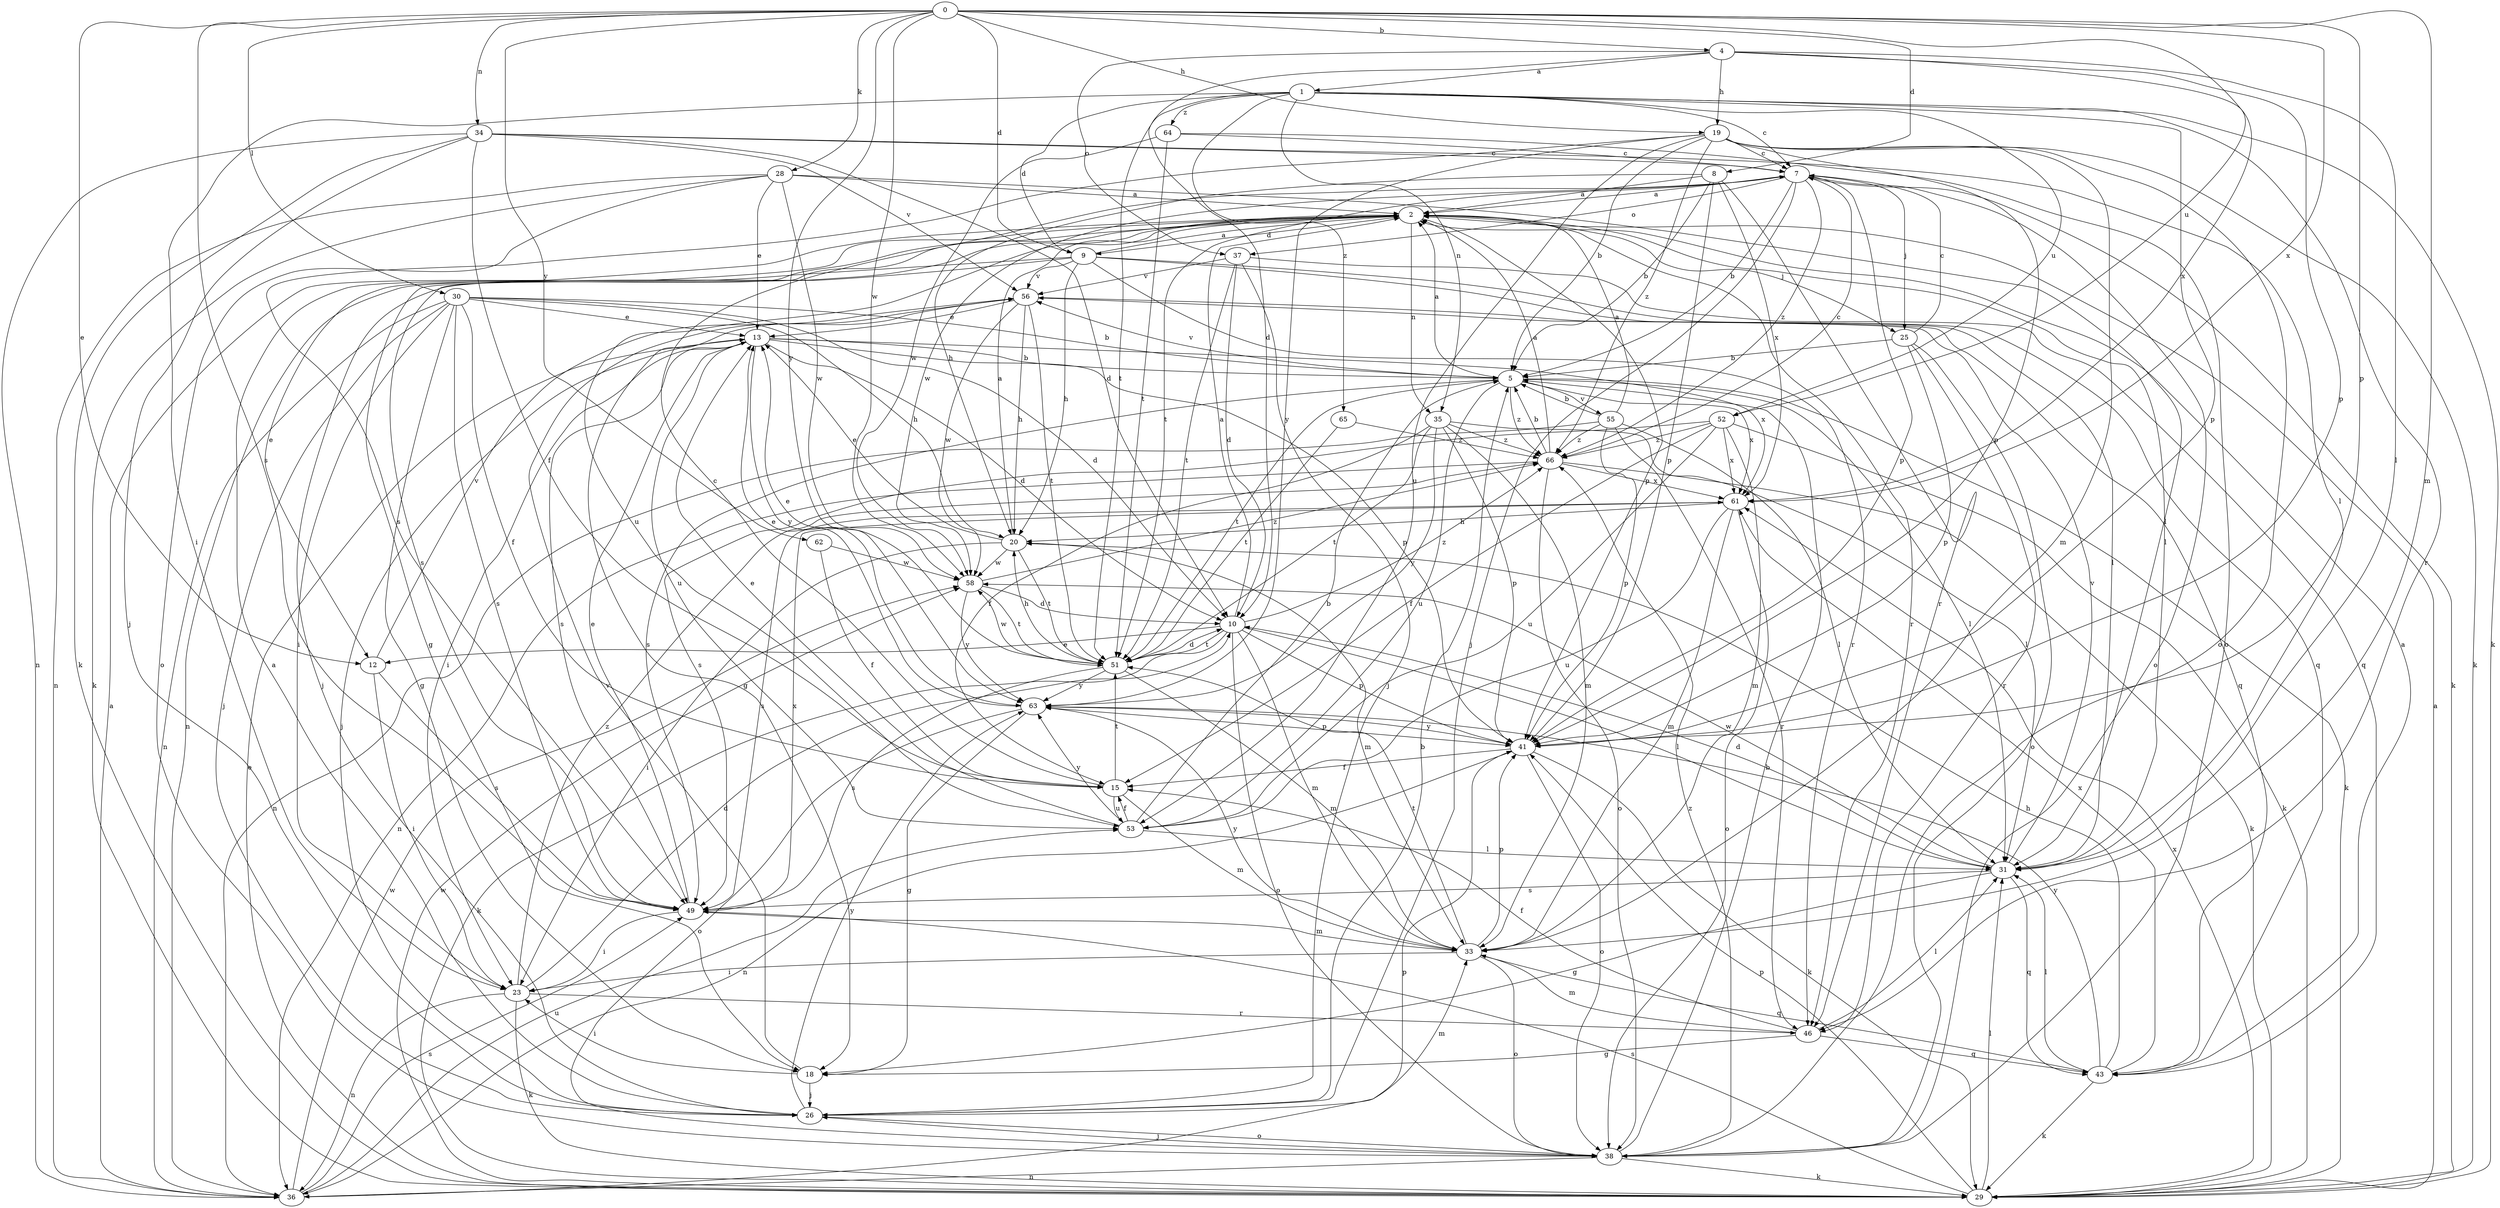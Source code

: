 strict digraph  {
0;
1;
2;
4;
5;
7;
8;
9;
10;
12;
13;
15;
18;
19;
20;
23;
25;
26;
28;
29;
30;
31;
33;
34;
35;
36;
37;
38;
41;
43;
46;
49;
51;
52;
53;
55;
56;
58;
61;
62;
63;
64;
65;
66;
0 -> 4  [label=b];
0 -> 8  [label=d];
0 -> 9  [label=d];
0 -> 12  [label=e];
0 -> 19  [label=h];
0 -> 28  [label=k];
0 -> 30  [label=l];
0 -> 33  [label=m];
0 -> 34  [label=n];
0 -> 41  [label=p];
0 -> 49  [label=s];
0 -> 52  [label=u];
0 -> 58  [label=w];
0 -> 61  [label=x];
0 -> 62  [label=y];
0 -> 63  [label=y];
1 -> 7  [label=c];
1 -> 9  [label=d];
1 -> 23  [label=i];
1 -> 29  [label=k];
1 -> 35  [label=n];
1 -> 41  [label=p];
1 -> 46  [label=r];
1 -> 51  [label=t];
1 -> 52  [label=u];
1 -> 64  [label=z];
1 -> 65  [label=z];
2 -> 9  [label=d];
2 -> 12  [label=e];
2 -> 18  [label=g];
2 -> 25  [label=j];
2 -> 31  [label=l];
2 -> 35  [label=n];
2 -> 41  [label=p];
2 -> 46  [label=r];
2 -> 49  [label=s];
2 -> 53  [label=u];
4 -> 1  [label=a];
4 -> 10  [label=d];
4 -> 19  [label=h];
4 -> 31  [label=l];
4 -> 37  [label=o];
4 -> 41  [label=p];
4 -> 61  [label=x];
5 -> 2  [label=a];
5 -> 29  [label=k];
5 -> 31  [label=l];
5 -> 49  [label=s];
5 -> 51  [label=t];
5 -> 53  [label=u];
5 -> 55  [label=v];
5 -> 56  [label=v];
5 -> 61  [label=x];
5 -> 66  [label=z];
7 -> 2  [label=a];
7 -> 5  [label=b];
7 -> 25  [label=j];
7 -> 26  [label=j];
7 -> 29  [label=k];
7 -> 37  [label=o];
7 -> 38  [label=o];
7 -> 41  [label=p];
7 -> 51  [label=t];
7 -> 58  [label=w];
7 -> 66  [label=z];
8 -> 2  [label=a];
8 -> 5  [label=b];
8 -> 20  [label=h];
8 -> 41  [label=p];
8 -> 46  [label=r];
8 -> 61  [label=x];
9 -> 2  [label=a];
9 -> 20  [label=h];
9 -> 26  [label=j];
9 -> 31  [label=l];
9 -> 36  [label=n];
9 -> 43  [label=q];
9 -> 46  [label=r];
9 -> 56  [label=v];
10 -> 2  [label=a];
10 -> 12  [label=e];
10 -> 29  [label=k];
10 -> 31  [label=l];
10 -> 33  [label=m];
10 -> 38  [label=o];
10 -> 41  [label=p];
10 -> 51  [label=t];
10 -> 66  [label=z];
12 -> 23  [label=i];
12 -> 49  [label=s];
12 -> 56  [label=v];
13 -> 5  [label=b];
13 -> 10  [label=d];
13 -> 23  [label=i];
13 -> 26  [label=j];
13 -> 41  [label=p];
13 -> 49  [label=s];
13 -> 53  [label=u];
13 -> 61  [label=x];
13 -> 63  [label=y];
15 -> 7  [label=c];
15 -> 33  [label=m];
15 -> 51  [label=t];
15 -> 53  [label=u];
18 -> 23  [label=i];
18 -> 26  [label=j];
18 -> 56  [label=v];
19 -> 5  [label=b];
19 -> 7  [label=c];
19 -> 29  [label=k];
19 -> 33  [label=m];
19 -> 38  [label=o];
19 -> 41  [label=p];
19 -> 49  [label=s];
19 -> 53  [label=u];
19 -> 63  [label=y];
19 -> 66  [label=z];
20 -> 2  [label=a];
20 -> 13  [label=e];
20 -> 23  [label=i];
20 -> 33  [label=m];
20 -> 51  [label=t];
20 -> 58  [label=w];
23 -> 10  [label=d];
23 -> 29  [label=k];
23 -> 36  [label=n];
23 -> 46  [label=r];
23 -> 66  [label=z];
25 -> 5  [label=b];
25 -> 7  [label=c];
25 -> 38  [label=o];
25 -> 41  [label=p];
25 -> 46  [label=r];
26 -> 2  [label=a];
26 -> 5  [label=b];
26 -> 33  [label=m];
26 -> 38  [label=o];
26 -> 63  [label=y];
28 -> 2  [label=a];
28 -> 13  [label=e];
28 -> 29  [label=k];
28 -> 31  [label=l];
28 -> 36  [label=n];
28 -> 38  [label=o];
28 -> 58  [label=w];
29 -> 2  [label=a];
29 -> 13  [label=e];
29 -> 31  [label=l];
29 -> 41  [label=p];
29 -> 49  [label=s];
29 -> 58  [label=w];
29 -> 61  [label=x];
30 -> 5  [label=b];
30 -> 10  [label=d];
30 -> 13  [label=e];
30 -> 15  [label=f];
30 -> 18  [label=g];
30 -> 20  [label=h];
30 -> 23  [label=i];
30 -> 26  [label=j];
30 -> 36  [label=n];
30 -> 49  [label=s];
31 -> 10  [label=d];
31 -> 18  [label=g];
31 -> 43  [label=q];
31 -> 49  [label=s];
31 -> 56  [label=v];
31 -> 58  [label=w];
33 -> 23  [label=i];
33 -> 38  [label=o];
33 -> 41  [label=p];
33 -> 43  [label=q];
33 -> 51  [label=t];
33 -> 63  [label=y];
34 -> 7  [label=c];
34 -> 10  [label=d];
34 -> 15  [label=f];
34 -> 26  [label=j];
34 -> 29  [label=k];
34 -> 31  [label=l];
34 -> 36  [label=n];
34 -> 56  [label=v];
35 -> 15  [label=f];
35 -> 31  [label=l];
35 -> 33  [label=m];
35 -> 41  [label=p];
35 -> 51  [label=t];
35 -> 63  [label=y];
35 -> 66  [label=z];
36 -> 2  [label=a];
36 -> 41  [label=p];
36 -> 49  [label=s];
36 -> 53  [label=u];
36 -> 58  [label=w];
37 -> 10  [label=d];
37 -> 26  [label=j];
37 -> 43  [label=q];
37 -> 51  [label=t];
37 -> 56  [label=v];
38 -> 5  [label=b];
38 -> 26  [label=j];
38 -> 29  [label=k];
38 -> 36  [label=n];
38 -> 66  [label=z];
41 -> 15  [label=f];
41 -> 29  [label=k];
41 -> 36  [label=n];
41 -> 38  [label=o];
41 -> 63  [label=y];
43 -> 2  [label=a];
43 -> 20  [label=h];
43 -> 29  [label=k];
43 -> 31  [label=l];
43 -> 61  [label=x];
43 -> 63  [label=y];
46 -> 15  [label=f];
46 -> 18  [label=g];
46 -> 31  [label=l];
46 -> 33  [label=m];
46 -> 43  [label=q];
49 -> 13  [label=e];
49 -> 23  [label=i];
49 -> 33  [label=m];
49 -> 61  [label=x];
51 -> 10  [label=d];
51 -> 13  [label=e];
51 -> 20  [label=h];
51 -> 33  [label=m];
51 -> 49  [label=s];
51 -> 58  [label=w];
51 -> 63  [label=y];
52 -> 15  [label=f];
52 -> 29  [label=k];
52 -> 33  [label=m];
52 -> 49  [label=s];
52 -> 53  [label=u];
52 -> 61  [label=x];
52 -> 66  [label=z];
53 -> 5  [label=b];
53 -> 13  [label=e];
53 -> 15  [label=f];
53 -> 31  [label=l];
53 -> 63  [label=y];
55 -> 2  [label=a];
55 -> 5  [label=b];
55 -> 31  [label=l];
55 -> 36  [label=n];
55 -> 41  [label=p];
55 -> 46  [label=r];
55 -> 66  [label=z];
56 -> 13  [label=e];
56 -> 18  [label=g];
56 -> 20  [label=h];
56 -> 43  [label=q];
56 -> 51  [label=t];
56 -> 58  [label=w];
58 -> 10  [label=d];
58 -> 51  [label=t];
58 -> 63  [label=y];
58 -> 66  [label=z];
61 -> 20  [label=h];
61 -> 33  [label=m];
61 -> 38  [label=o];
61 -> 49  [label=s];
61 -> 53  [label=u];
62 -> 15  [label=f];
62 -> 58  [label=w];
63 -> 13  [label=e];
63 -> 18  [label=g];
63 -> 38  [label=o];
63 -> 41  [label=p];
64 -> 7  [label=c];
64 -> 38  [label=o];
64 -> 51  [label=t];
64 -> 58  [label=w];
65 -> 51  [label=t];
65 -> 66  [label=z];
66 -> 2  [label=a];
66 -> 5  [label=b];
66 -> 7  [label=c];
66 -> 29  [label=k];
66 -> 36  [label=n];
66 -> 38  [label=o];
66 -> 61  [label=x];
}
